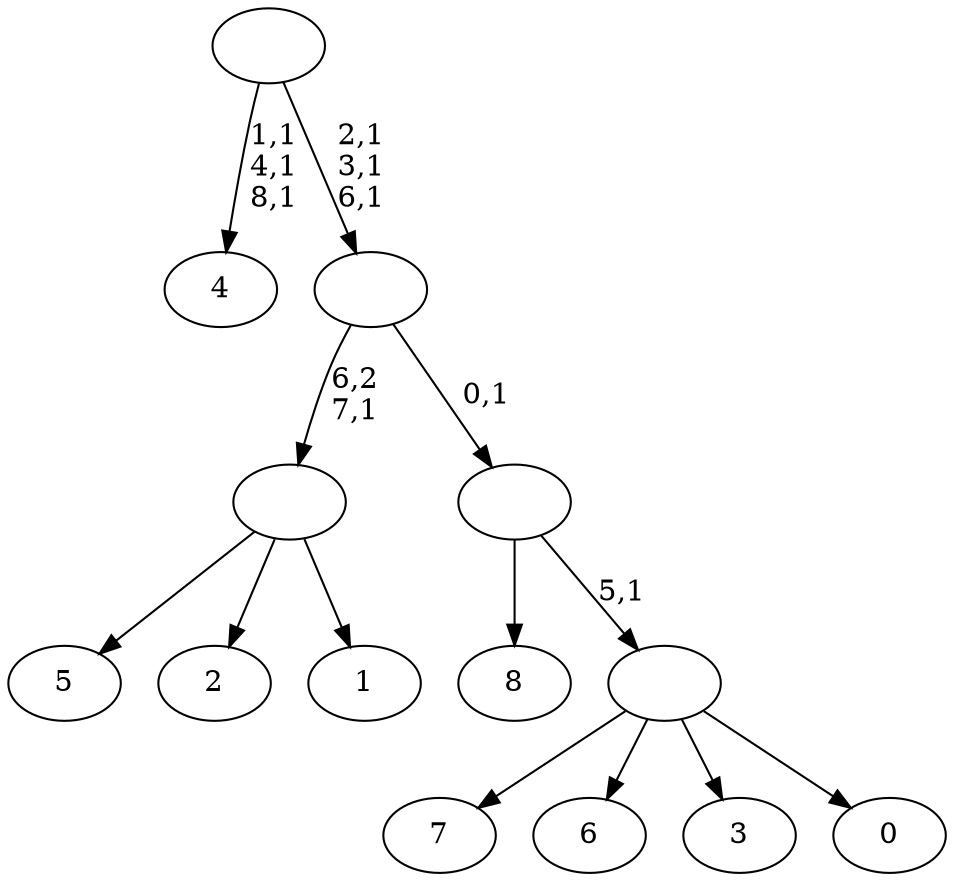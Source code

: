 digraph T {
	18 [label="8"]
	17 [label="7"]
	16 [label="6"]
	15 [label="5"]
	14 [label="4"]
	10 [label="3"]
	9 [label="2"]
	8 [label="1"]
	7 [label=""]
	6 [label="0"]
	5 [label=""]
	4 [label=""]
	3 [label=""]
	0 [label=""]
	7 -> 15 [label=""]
	7 -> 9 [label=""]
	7 -> 8 [label=""]
	5 -> 17 [label=""]
	5 -> 16 [label=""]
	5 -> 10 [label=""]
	5 -> 6 [label=""]
	4 -> 18 [label=""]
	4 -> 5 [label="5,1"]
	3 -> 7 [label="6,2\n7,1"]
	3 -> 4 [label="0,1"]
	0 -> 3 [label="2,1\n3,1\n6,1"]
	0 -> 14 [label="1,1\n4,1\n8,1"]
}
